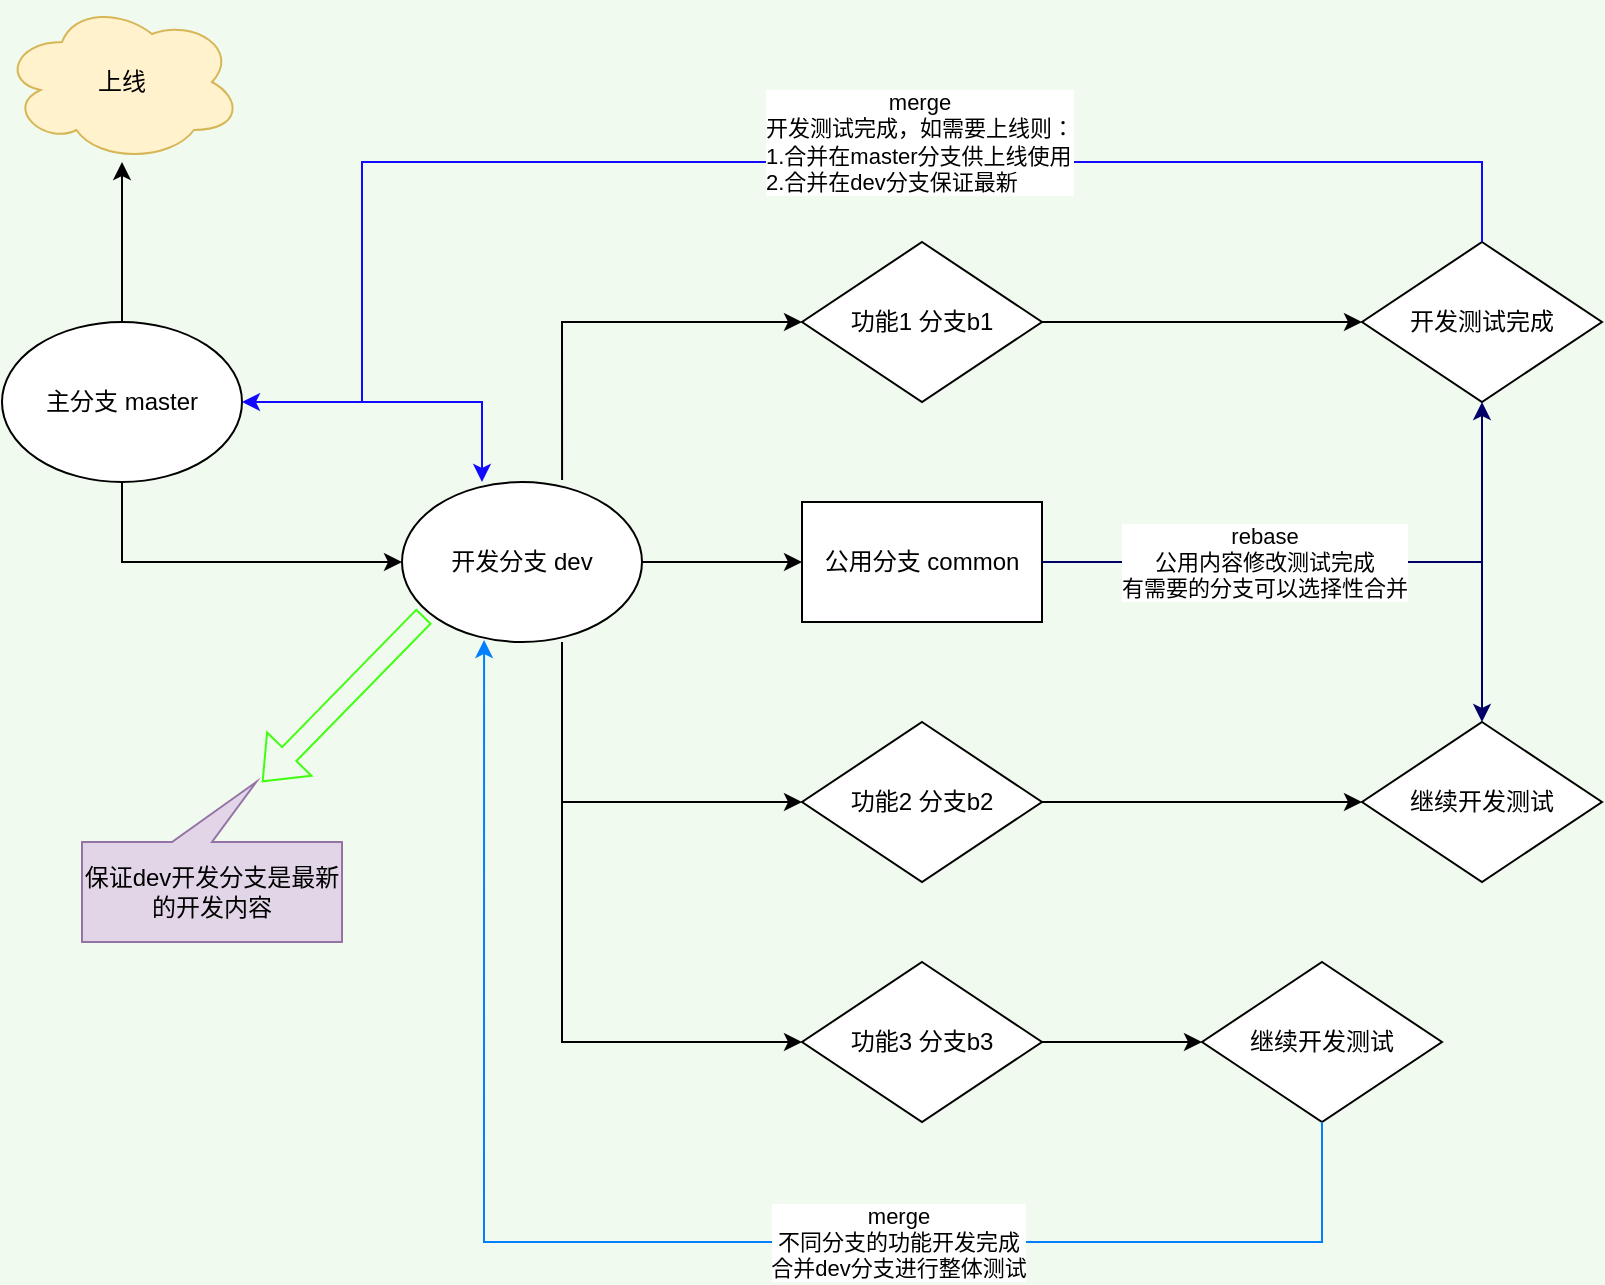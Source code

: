 <mxfile version="20.0.4" type="github">
  <diagram id="oFQ-JHp76jdHn1Qx9h-n" name="第 1 页">
    <mxGraphModel dx="1422" dy="706" grid="1" gridSize="10" guides="1" tooltips="1" connect="1" arrows="1" fold="1" page="1" pageScale="1" pageWidth="1169" pageHeight="827" background="#F1FAEE" math="0" shadow="0">
      <root>
        <mxCell id="0" />
        <mxCell id="1" parent="0" />
        <mxCell id="0_v1SrCNL-J_Jo2aVob1-1" value="主分支 master" style="ellipse;whiteSpace=wrap;html=1;" parent="1" vertex="1">
          <mxGeometry x="120" y="240" width="120" height="80" as="geometry" />
        </mxCell>
        <mxCell id="0_v1SrCNL-J_Jo2aVob1-31" value="" style="edgeStyle=orthogonalEdgeStyle;rounded=0;orthogonalLoop=1;jettySize=auto;html=1;" parent="1" source="0_v1SrCNL-J_Jo2aVob1-2" target="0_v1SrCNL-J_Jo2aVob1-30" edge="1">
          <mxGeometry relative="1" as="geometry" />
        </mxCell>
        <mxCell id="0_v1SrCNL-J_Jo2aVob1-2" value="开发分支 dev" style="ellipse;whiteSpace=wrap;html=1;" parent="1" vertex="1">
          <mxGeometry x="320" y="320" width="120" height="80" as="geometry" />
        </mxCell>
        <mxCell id="0_v1SrCNL-J_Jo2aVob1-15" value="" style="edgeStyle=orthogonalEdgeStyle;rounded=0;orthogonalLoop=1;jettySize=auto;html=1;" parent="1" source="0_v1SrCNL-J_Jo2aVob1-5" target="0_v1SrCNL-J_Jo2aVob1-14" edge="1">
          <mxGeometry relative="1" as="geometry" />
        </mxCell>
        <mxCell id="0_v1SrCNL-J_Jo2aVob1-5" value="功能1 分支b1" style="rhombus;whiteSpace=wrap;html=1;" parent="1" vertex="1">
          <mxGeometry x="520" y="200" width="120" height="80" as="geometry" />
        </mxCell>
        <mxCell id="0_v1SrCNL-J_Jo2aVob1-6" value="功能3 分支b3" style="rhombus;whiteSpace=wrap;html=1;" parent="1" vertex="1">
          <mxGeometry x="520" y="560" width="120" height="80" as="geometry" />
        </mxCell>
        <mxCell id="0_v1SrCNL-J_Jo2aVob1-9" value="" style="endArrow=classic;html=1;rounded=0;exitX=0.5;exitY=1;exitDx=0;exitDy=0;entryX=0;entryY=0.5;entryDx=0;entryDy=0;" parent="1" source="0_v1SrCNL-J_Jo2aVob1-1" target="0_v1SrCNL-J_Jo2aVob1-2" edge="1">
          <mxGeometry width="50" height="50" relative="1" as="geometry">
            <mxPoint x="160" y="400" as="sourcePoint" />
            <mxPoint x="210" y="350" as="targetPoint" />
            <Array as="points">
              <mxPoint x="180" y="360" />
            </Array>
          </mxGeometry>
        </mxCell>
        <mxCell id="0_v1SrCNL-J_Jo2aVob1-11" value="" style="endArrow=classic;html=1;rounded=0;exitX=0.667;exitY=-0.012;exitDx=0;exitDy=0;entryX=0;entryY=0.5;entryDx=0;entryDy=0;exitPerimeter=0;" parent="1" source="0_v1SrCNL-J_Jo2aVob1-2" target="0_v1SrCNL-J_Jo2aVob1-5" edge="1">
          <mxGeometry width="50" height="50" relative="1" as="geometry">
            <mxPoint x="420" y="460" as="sourcePoint" />
            <mxPoint x="470" y="410" as="targetPoint" />
            <Array as="points">
              <mxPoint x="400" y="240" />
            </Array>
          </mxGeometry>
        </mxCell>
        <mxCell id="0_v1SrCNL-J_Jo2aVob1-28" value="" style="edgeStyle=orthogonalEdgeStyle;rounded=0;orthogonalLoop=1;jettySize=auto;html=1;" parent="1" source="0_v1SrCNL-J_Jo2aVob1-12" target="0_v1SrCNL-J_Jo2aVob1-27" edge="1">
          <mxGeometry relative="1" as="geometry" />
        </mxCell>
        <mxCell id="0_v1SrCNL-J_Jo2aVob1-12" value="功能2 分支b2" style="rhombus;whiteSpace=wrap;html=1;" parent="1" vertex="1">
          <mxGeometry x="520" y="440" width="120" height="80" as="geometry" />
        </mxCell>
        <mxCell id="0_v1SrCNL-J_Jo2aVob1-14" value="开发测试完成" style="rhombus;whiteSpace=wrap;html=1;" parent="1" vertex="1">
          <mxGeometry x="800" y="200" width="120" height="80" as="geometry" />
        </mxCell>
        <mxCell id="0_v1SrCNL-J_Jo2aVob1-18" value="上线" style="ellipse;shape=cloud;whiteSpace=wrap;html=1;fillColor=#fff2cc;strokeColor=#d6b656;" parent="1" vertex="1">
          <mxGeometry x="120" y="80" width="120" height="80" as="geometry" />
        </mxCell>
        <mxCell id="0_v1SrCNL-J_Jo2aVob1-19" value="" style="endArrow=classic;html=1;rounded=0;exitX=0.5;exitY=0;exitDx=0;exitDy=0;strokeColor=#120AFF;" parent="1" source="0_v1SrCNL-J_Jo2aVob1-14" edge="1">
          <mxGeometry width="50" height="50" relative="1" as="geometry">
            <mxPoint x="180" y="160" as="sourcePoint" />
            <mxPoint x="240" y="280" as="targetPoint" />
            <Array as="points">
              <mxPoint x="860" y="160" />
              <mxPoint x="300" y="160" />
              <mxPoint x="300" y="280" />
            </Array>
          </mxGeometry>
        </mxCell>
        <mxCell id="4IxyPyY-2JW0lQTuKAen-1" value="&lt;div style=&quot;text-align: center;&quot;&gt;merge&lt;/div&gt;开发测试完成，如需要上线则：&lt;br&gt;1.合并在master分支供上线使用&lt;br&gt;2.合并在dev分支保证最新" style="edgeLabel;html=1;align=left;verticalAlign=middle;resizable=0;points=[];labelPosition=right;verticalLabelPosition=middle;" vertex="1" connectable="0" parent="0_v1SrCNL-J_Jo2aVob1-19">
          <mxGeometry x="-0.089" y="2" relative="1" as="geometry">
            <mxPoint x="-45" y="-12" as="offset" />
          </mxGeometry>
        </mxCell>
        <mxCell id="0_v1SrCNL-J_Jo2aVob1-22" value="" style="endArrow=classic;html=1;rounded=0;exitX=0.5;exitY=0;exitDx=0;exitDy=0;" parent="1" source="0_v1SrCNL-J_Jo2aVob1-1" edge="1">
          <mxGeometry width="50" height="50" relative="1" as="geometry">
            <mxPoint x="160" y="200" as="sourcePoint" />
            <mxPoint x="180" y="160" as="targetPoint" />
          </mxGeometry>
        </mxCell>
        <mxCell id="0_v1SrCNL-J_Jo2aVob1-24" value="" style="endArrow=classic;startArrow=none;html=1;rounded=0;entryX=0;entryY=0.5;entryDx=0;entryDy=0;startFill=0;" parent="1" target="0_v1SrCNL-J_Jo2aVob1-6" edge="1">
          <mxGeometry width="50" height="50" relative="1" as="geometry">
            <mxPoint x="400" y="480" as="sourcePoint" />
            <mxPoint x="390" y="410" as="targetPoint" />
            <Array as="points">
              <mxPoint x="400" y="600" />
            </Array>
          </mxGeometry>
        </mxCell>
        <mxCell id="0_v1SrCNL-J_Jo2aVob1-25" value="继续开发测试" style="rhombus;whiteSpace=wrap;html=1;" parent="1" vertex="1">
          <mxGeometry x="720" y="560" width="120" height="80" as="geometry" />
        </mxCell>
        <mxCell id="0_v1SrCNL-J_Jo2aVob1-27" value="继续开发测试" style="rhombus;whiteSpace=wrap;html=1;" parent="1" vertex="1">
          <mxGeometry x="800" y="440" width="120" height="80" as="geometry" />
        </mxCell>
        <mxCell id="0_v1SrCNL-J_Jo2aVob1-30" value="公用分支 common" style="whiteSpace=wrap;html=1;" parent="1" vertex="1">
          <mxGeometry x="520" y="330" width="120" height="60" as="geometry" />
        </mxCell>
        <mxCell id="0_v1SrCNL-J_Jo2aVob1-32" value="" style="endArrow=classic;html=1;rounded=0;exitX=1;exitY=0.5;exitDx=0;exitDy=0;entryX=0;entryY=0.5;entryDx=0;entryDy=0;" parent="1" source="0_v1SrCNL-J_Jo2aVob1-6" target="0_v1SrCNL-J_Jo2aVob1-25" edge="1">
          <mxGeometry width="50" height="50" relative="1" as="geometry">
            <mxPoint x="630" y="640" as="sourcePoint" />
            <mxPoint x="680" y="590" as="targetPoint" />
          </mxGeometry>
        </mxCell>
        <mxCell id="0_v1SrCNL-J_Jo2aVob1-33" value="" style="endArrow=classic;startArrow=none;html=1;rounded=0;entryX=0;entryY=0.5;entryDx=0;entryDy=0;startFill=0;" parent="1" target="0_v1SrCNL-J_Jo2aVob1-12" edge="1">
          <mxGeometry width="50" height="50" relative="1" as="geometry">
            <mxPoint x="400" y="400" as="sourcePoint" />
            <mxPoint x="460" y="450" as="targetPoint" />
            <Array as="points">
              <mxPoint x="400" y="480" />
            </Array>
          </mxGeometry>
        </mxCell>
        <mxCell id="IqerrnHKWCdL_Ot9bUmU-1" value="" style="endArrow=classic;html=1;rounded=0;exitX=1;exitY=0.5;exitDx=0;exitDy=0;entryX=0.5;entryY=0;entryDx=0;entryDy=0;strokeColor=#000066;" parent="1" source="0_v1SrCNL-J_Jo2aVob1-30" target="0_v1SrCNL-J_Jo2aVob1-27" edge="1">
          <mxGeometry width="50" height="50" relative="1" as="geometry">
            <mxPoint x="560" y="420" as="sourcePoint" />
            <mxPoint x="780" y="360" as="targetPoint" />
            <Array as="points">
              <mxPoint x="860" y="360" />
            </Array>
          </mxGeometry>
        </mxCell>
        <mxCell id="IqerrnHKWCdL_Ot9bUmU-3" value="" style="endArrow=classic;html=1;rounded=0;entryX=0.5;entryY=1;entryDx=0;entryDy=0;strokeColor=#000066;" parent="1" target="0_v1SrCNL-J_Jo2aVob1-14" edge="1">
          <mxGeometry width="50" height="50" relative="1" as="geometry">
            <mxPoint x="640" y="360" as="sourcePoint" />
            <mxPoint x="730" y="320" as="targetPoint" />
            <Array as="points">
              <mxPoint x="860" y="360" />
            </Array>
          </mxGeometry>
        </mxCell>
        <mxCell id="4IxyPyY-2JW0lQTuKAen-15" value="rebase&lt;br&gt;公用内容修改测试完成&lt;br&gt;有需要的分支可以选择性合并" style="edgeLabel;html=1;align=center;verticalAlign=middle;resizable=0;points=[];" vertex="1" connectable="0" parent="IqerrnHKWCdL_Ot9bUmU-3">
          <mxGeometry x="-0.145" relative="1" as="geometry">
            <mxPoint x="-18" as="offset" />
          </mxGeometry>
        </mxCell>
        <mxCell id="6A_93NHpf64CuBAaub_k-2" value="" style="endArrow=classic;html=1;rounded=0;strokeColor=#120AFF;" parent="1" edge="1">
          <mxGeometry width="50" height="50" relative="1" as="geometry">
            <mxPoint x="300" y="280" as="sourcePoint" />
            <mxPoint x="360" y="320" as="targetPoint" />
            <Array as="points">
              <mxPoint x="360" y="280" />
            </Array>
          </mxGeometry>
        </mxCell>
        <mxCell id="4IxyPyY-2JW0lQTuKAen-17" value="" style="endArrow=classic;html=1;rounded=0;exitX=0.5;exitY=1;exitDx=0;exitDy=0;entryX=0.342;entryY=0.988;entryDx=0;entryDy=0;entryPerimeter=0;strokeColor=#007FFF;" edge="1" parent="1" source="0_v1SrCNL-J_Jo2aVob1-25" target="0_v1SrCNL-J_Jo2aVob1-2">
          <mxGeometry width="50" height="50" relative="1" as="geometry">
            <mxPoint x="560" y="440" as="sourcePoint" />
            <mxPoint x="340" y="650" as="targetPoint" />
            <Array as="points">
              <mxPoint x="780" y="700" />
              <mxPoint x="361" y="700" />
            </Array>
          </mxGeometry>
        </mxCell>
        <mxCell id="4IxyPyY-2JW0lQTuKAen-18" value="merge&lt;br&gt;不同分支的功能开发完成&lt;br&gt;合并dev分支进行整体测试&lt;br&gt;" style="edgeLabel;html=1;align=center;verticalAlign=middle;resizable=0;points=[];" vertex="1" connectable="0" parent="4IxyPyY-2JW0lQTuKAen-17">
          <mxGeometry x="-0.142" relative="1" as="geometry">
            <mxPoint x="62" as="offset" />
          </mxGeometry>
        </mxCell>
        <mxCell id="4IxyPyY-2JW0lQTuKAen-20" value="保证dev开发分支是最新的开发内容" style="shape=callout;whiteSpace=wrap;html=1;perimeter=calloutPerimeter;direction=west;position2=0.33;fillColor=#e1d5e7;strokeColor=#9673a6;" vertex="1" parent="1">
          <mxGeometry x="160" y="470" width="130" height="80" as="geometry" />
        </mxCell>
        <mxCell id="4IxyPyY-2JW0lQTuKAen-22" value="" style="shape=flexArrow;endArrow=classic;html=1;rounded=0;exitX=0.092;exitY=0.838;exitDx=0;exitDy=0;exitPerimeter=0;strokeColor=#3FFF0F;" edge="1" parent="1" source="0_v1SrCNL-J_Jo2aVob1-2">
          <mxGeometry width="50" height="50" relative="1" as="geometry">
            <mxPoint x="320" y="410" as="sourcePoint" />
            <mxPoint x="250" y="470" as="targetPoint" />
          </mxGeometry>
        </mxCell>
      </root>
    </mxGraphModel>
  </diagram>
</mxfile>
